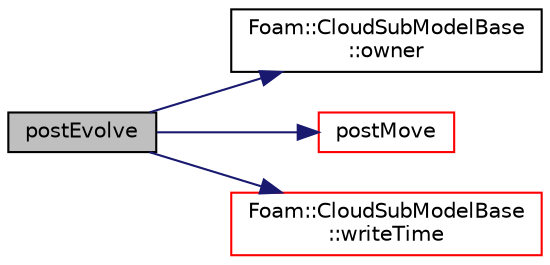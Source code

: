 digraph "postEvolve"
{
  bgcolor="transparent";
  edge [fontname="Helvetica",fontsize="10",labelfontname="Helvetica",labelfontsize="10"];
  node [fontname="Helvetica",fontsize="10",shape=record];
  rankdir="LR";
  Node1 [label="postEvolve",height=0.2,width=0.4,color="black", fillcolor="grey75", style="filled", fontcolor="black"];
  Node1 -> Node2 [color="midnightblue",fontsize="10",style="solid",fontname="Helvetica"];
  Node2 [label="Foam::CloudSubModelBase\l::owner",height=0.2,width=0.4,color="black",URL="$a00284.html#a6335ee485deb9e618ac66a9dc32a7a76",tooltip="Return const access to the owner cloud. "];
  Node1 -> Node3 [color="midnightblue",fontsize="10",style="solid",fontname="Helvetica"];
  Node3 [label="postMove",height=0.2,width=0.4,color="red",URL="$a00278.html#a70e2fb01e4b70887bb878b928f3e4e24",tooltip="Post-move hook. "];
  Node1 -> Node4 [color="midnightblue",fontsize="10",style="solid",fontname="Helvetica"];
  Node4 [label="Foam::CloudSubModelBase\l::writeTime",height=0.2,width=0.4,color="red",URL="$a00284.html#aab942ee151f9a09c2086bce135a656fb",tooltip="Flag to indicate when to write a property. "];
}

